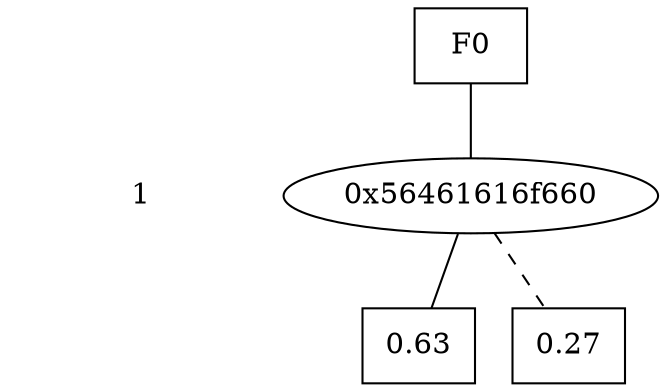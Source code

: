 digraph "DD" {
size = "7.5,10"
center = true;
edge [dir = none];
{ node [shape = plaintext];
  edge [style = invis];
  "CONST NODES" [style = invis];
" 1 " -> "CONST NODES"; 
}
{ rank = same; node [shape = box]; edge [style = invis];
"F0"; }
{ rank = same; " 1 ";
"0x56461616f660";
}
{ rank = same; "CONST NODES";
{ node [shape = box]; "0x56461616f620";
"0x56461616f640";
}
}
"F0" -> "0x56461616f660" [style = solid];
"0x56461616f660" -> "0x56461616f620";
"0x56461616f660" -> "0x56461616f640" [style = dashed];
"0x56461616f620" [label = "0.63"];
"0x56461616f640" [label = "0.27"];
}
